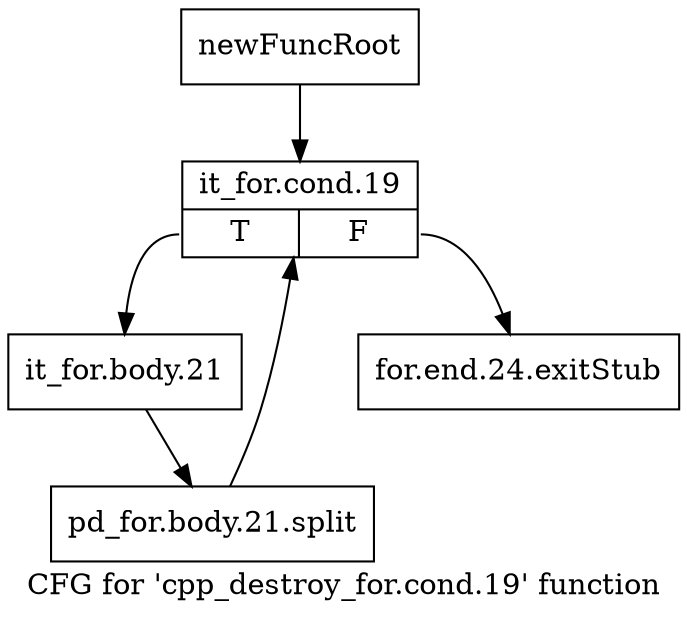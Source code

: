 digraph "CFG for 'cpp_destroy_for.cond.19' function" {
	label="CFG for 'cpp_destroy_for.cond.19' function";

	Node0xa2bb830 [shape=record,label="{newFuncRoot}"];
	Node0xa2bb830 -> Node0xa2c9560;
	Node0xa2c9510 [shape=record,label="{for.end.24.exitStub}"];
	Node0xa2c9560 [shape=record,label="{it_for.cond.19|{<s0>T|<s1>F}}"];
	Node0xa2c9560:s0 -> Node0xa2c95b0;
	Node0xa2c9560:s1 -> Node0xa2c9510;
	Node0xa2c95b0 [shape=record,label="{it_for.body.21}"];
	Node0xa2c95b0 -> Node0xf0f04d0;
	Node0xf0f04d0 [shape=record,label="{pd_for.body.21.split}"];
	Node0xf0f04d0 -> Node0xa2c9560;
}
